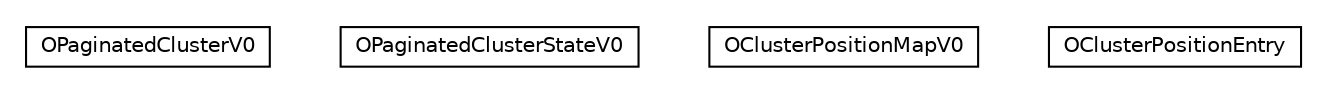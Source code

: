 #!/usr/local/bin/dot
#
# Class diagram 
# Generated by UMLGraph version R5_6-24-gf6e263 (http://www.umlgraph.org/)
#

digraph G {
	edge [fontname="Helvetica",fontsize=10,labelfontname="Helvetica",labelfontsize=10];
	node [fontname="Helvetica",fontsize=10,shape=plaintext];
	nodesep=0.25;
	ranksep=0.5;
	// com.orientechnologies.orient.core.storage.cluster.v0.OPaginatedClusterV0
	c271875 [label=<<table title="com.orientechnologies.orient.core.storage.cluster.v0.OPaginatedClusterV0" border="0" cellborder="1" cellspacing="0" cellpadding="2" port="p" href="./OPaginatedClusterV0.html">
		<tr><td><table border="0" cellspacing="0" cellpadding="1">
<tr><td align="center" balign="center"> OPaginatedClusterV0 </td></tr>
		</table></td></tr>
		</table>>, URL="./OPaginatedClusterV0.html", fontname="Helvetica", fontcolor="black", fontsize=10.0];
	// com.orientechnologies.orient.core.storage.cluster.v0.OPaginatedClusterStateV0
	c271876 [label=<<table title="com.orientechnologies.orient.core.storage.cluster.v0.OPaginatedClusterStateV0" border="0" cellborder="1" cellspacing="0" cellpadding="2" port="p" href="./OPaginatedClusterStateV0.html">
		<tr><td><table border="0" cellspacing="0" cellpadding="1">
<tr><td align="center" balign="center"> OPaginatedClusterStateV0 </td></tr>
		</table></td></tr>
		</table>>, URL="./OPaginatedClusterStateV0.html", fontname="Helvetica", fontcolor="black", fontsize=10.0];
	// com.orientechnologies.orient.core.storage.cluster.v0.OClusterPositionMapV0
	c271877 [label=<<table title="com.orientechnologies.orient.core.storage.cluster.v0.OClusterPositionMapV0" border="0" cellborder="1" cellspacing="0" cellpadding="2" port="p" href="./OClusterPositionMapV0.html">
		<tr><td><table border="0" cellspacing="0" cellpadding="1">
<tr><td align="center" balign="center"> OClusterPositionMapV0 </td></tr>
		</table></td></tr>
		</table>>, URL="./OClusterPositionMapV0.html", fontname="Helvetica", fontcolor="black", fontsize=10.0];
	// com.orientechnologies.orient.core.storage.cluster.v0.OClusterPositionMapV0.OClusterPositionEntry
	c271878 [label=<<table title="com.orientechnologies.orient.core.storage.cluster.v0.OClusterPositionMapV0.OClusterPositionEntry" border="0" cellborder="1" cellspacing="0" cellpadding="2" port="p" href="./OClusterPositionMapV0.OClusterPositionEntry.html">
		<tr><td><table border="0" cellspacing="0" cellpadding="1">
<tr><td align="center" balign="center"> OClusterPositionEntry </td></tr>
		</table></td></tr>
		</table>>, URL="./OClusterPositionMapV0.OClusterPositionEntry.html", fontname="Helvetica", fontcolor="black", fontsize=10.0];
}

